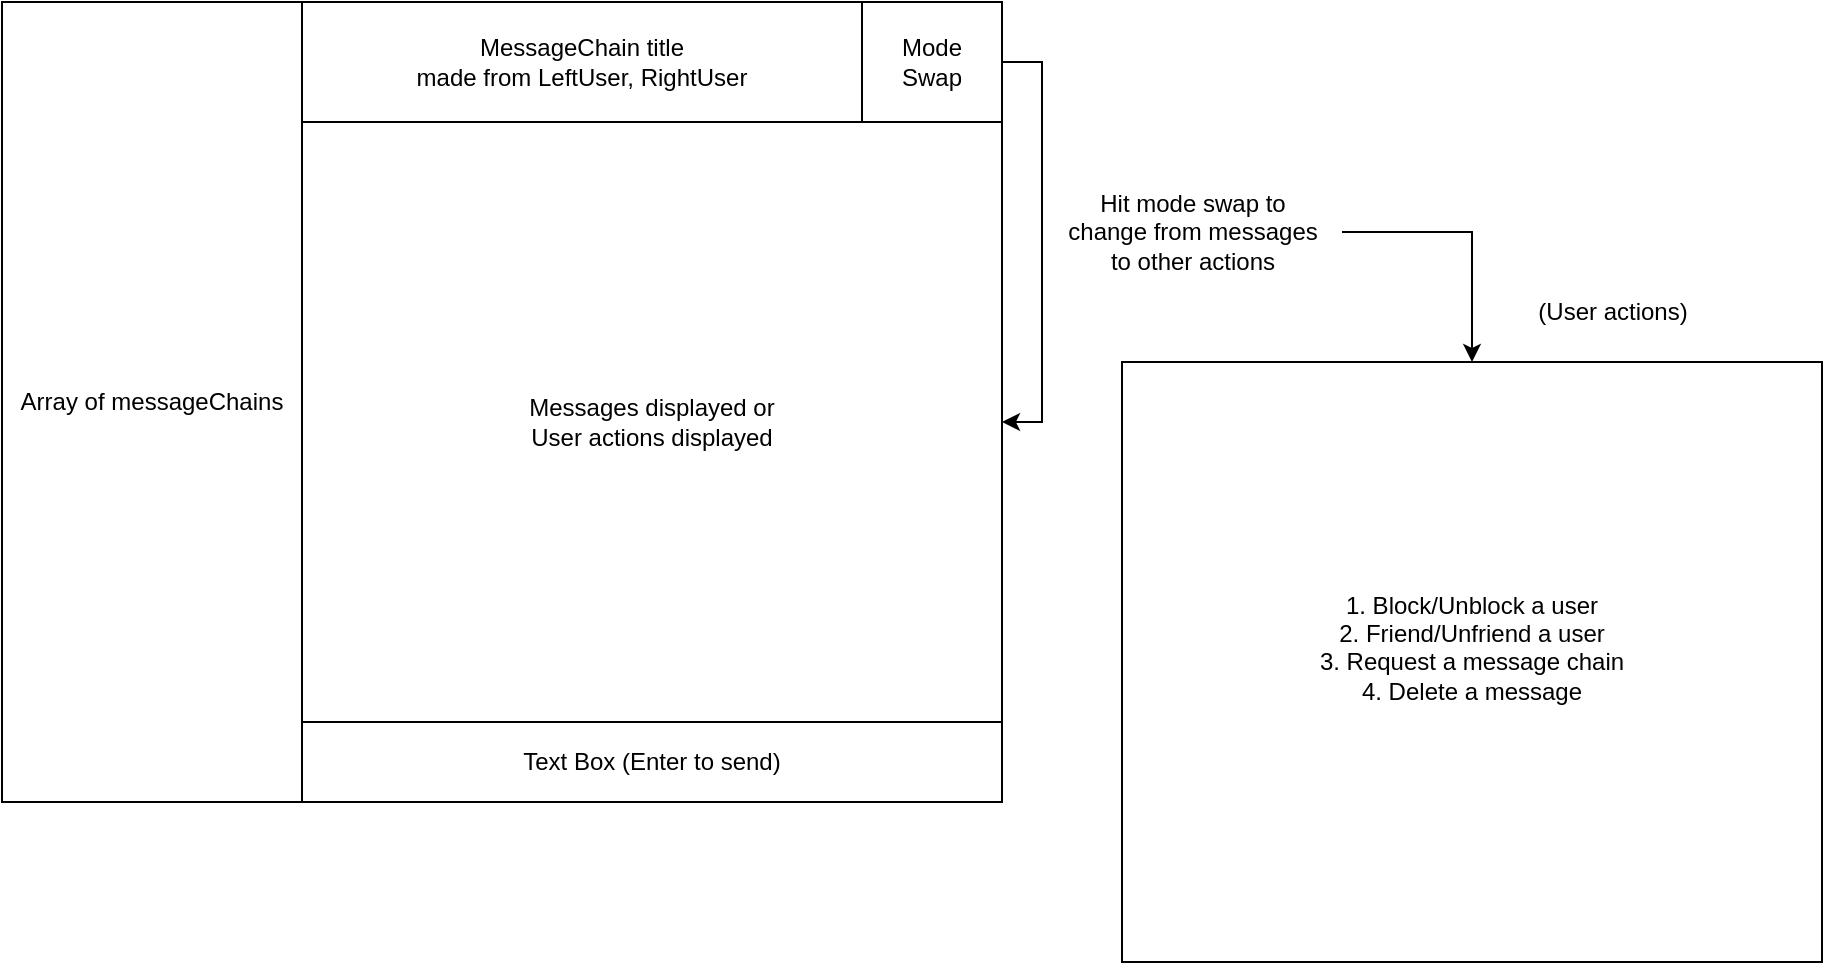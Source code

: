 <mxfile version="24.8.4">
  <diagram name="Page-1" id="EhVzjgOJ1KQS2mwi7Q6E">
    <mxGraphModel dx="1137" dy="663" grid="1" gridSize="10" guides="1" tooltips="1" connect="1" arrows="1" fold="1" page="1" pageScale="1" pageWidth="850" pageHeight="1100" math="0" shadow="0">
      <root>
        <mxCell id="0" />
        <mxCell id="1" parent="0" />
        <mxCell id="AfDVGkf8OvoHLByytMTE-4" value="" style="rounded=0;whiteSpace=wrap;html=1;" vertex="1" parent="1">
          <mxGeometry x="190" y="240" width="500" height="400" as="geometry" />
        </mxCell>
        <mxCell id="AfDVGkf8OvoHLByytMTE-5" value="&lt;div align=&quot;left&quot;&gt;Array of messageChains&lt;br&gt;&lt;/div&gt;" style="rounded=0;whiteSpace=wrap;html=1;" vertex="1" parent="1">
          <mxGeometry x="190" y="240" width="150" height="400" as="geometry" />
        </mxCell>
        <mxCell id="AfDVGkf8OvoHLByytMTE-6" value="&lt;div&gt;MessageChain title&lt;/div&gt;&lt;div&gt;made from LeftUser, RightUser&lt;/div&gt;" style="rounded=0;whiteSpace=wrap;html=1;" vertex="1" parent="1">
          <mxGeometry x="340" y="240" width="280" height="60" as="geometry" />
        </mxCell>
        <mxCell id="AfDVGkf8OvoHLByytMTE-9" style="edgeStyle=orthogonalEdgeStyle;rounded=0;orthogonalLoop=1;jettySize=auto;html=1;entryX=1;entryY=0.5;entryDx=0;entryDy=0;" edge="1" parent="1" source="AfDVGkf8OvoHLByytMTE-7" target="AfDVGkf8OvoHLByytMTE-8">
          <mxGeometry relative="1" as="geometry">
            <mxPoint x="750.0" y="410" as="targetPoint" />
            <Array as="points">
              <mxPoint x="710" y="270" />
              <mxPoint x="710" y="450" />
            </Array>
          </mxGeometry>
        </mxCell>
        <mxCell id="AfDVGkf8OvoHLByytMTE-7" value="&lt;div&gt;Mode&lt;/div&gt;&lt;div&gt;Swap&lt;br&gt;&lt;/div&gt;" style="rounded=0;whiteSpace=wrap;html=1;" vertex="1" parent="1">
          <mxGeometry x="620" y="240" width="70" height="60" as="geometry" />
        </mxCell>
        <mxCell id="AfDVGkf8OvoHLByytMTE-8" value="&lt;div&gt;Messages displayed or&lt;/div&gt;&lt;div&gt;User actions displayed&lt;br&gt;&lt;/div&gt;" style="rounded=0;whiteSpace=wrap;html=1;" vertex="1" parent="1">
          <mxGeometry x="340" y="300" width="350" height="300" as="geometry" />
        </mxCell>
        <mxCell id="AfDVGkf8OvoHLByytMTE-10" value="Text Box (Enter to send)" style="rounded=0;whiteSpace=wrap;html=1;" vertex="1" parent="1">
          <mxGeometry x="340" y="600" width="350" height="40" as="geometry" />
        </mxCell>
        <mxCell id="AfDVGkf8OvoHLByytMTE-13" style="edgeStyle=orthogonalEdgeStyle;rounded=0;orthogonalLoop=1;jettySize=auto;html=1;entryX=0.5;entryY=0;entryDx=0;entryDy=0;" edge="1" parent="1" source="AfDVGkf8OvoHLByytMTE-11" target="AfDVGkf8OvoHLByytMTE-12">
          <mxGeometry relative="1" as="geometry">
            <Array as="points">
              <mxPoint x="925" y="355" />
            </Array>
          </mxGeometry>
        </mxCell>
        <mxCell id="AfDVGkf8OvoHLByytMTE-11" value="&lt;div&gt;Hit mode swap to&lt;/div&gt;&lt;div&gt;change from messages&lt;/div&gt;&lt;div&gt;to other actions&lt;br&gt;&lt;/div&gt;" style="text;html=1;align=center;verticalAlign=middle;resizable=0;points=[];autosize=1;strokeColor=none;fillColor=none;" vertex="1" parent="1">
          <mxGeometry x="710" y="325" width="150" height="60" as="geometry" />
        </mxCell>
        <mxCell id="AfDVGkf8OvoHLByytMTE-12" value="&lt;div&gt;1. Block/Unblock a user&lt;/div&gt;&lt;div&gt;2. Friend/Unfriend a user&lt;/div&gt;&lt;div&gt;3. Request a message chain&lt;br&gt;4. Delete a message&lt;/div&gt;&lt;div&gt;&lt;br&gt;&lt;/div&gt;" style="rounded=0;whiteSpace=wrap;html=1;" vertex="1" parent="1">
          <mxGeometry x="750" y="420" width="350" height="300" as="geometry" />
        </mxCell>
        <mxCell id="AfDVGkf8OvoHLByytMTE-14" value="(User actions)" style="text;html=1;align=center;verticalAlign=middle;resizable=0;points=[];autosize=1;strokeColor=none;fillColor=none;" vertex="1" parent="1">
          <mxGeometry x="945" y="380" width="100" height="30" as="geometry" />
        </mxCell>
      </root>
    </mxGraphModel>
  </diagram>
</mxfile>
